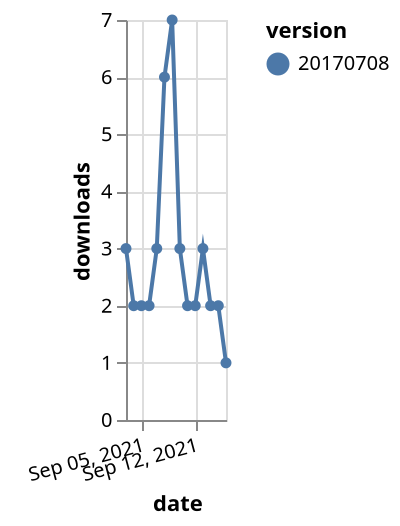 {"$schema": "https://vega.github.io/schema/vega-lite/v5.json", "description": "A simple bar chart with embedded data.", "data": {"values": [{"date": "2021-09-03", "total": 2581, "delta": 3, "version": "20170708"}, {"date": "2021-09-04", "total": 2583, "delta": 2, "version": "20170708"}, {"date": "2021-09-05", "total": 2585, "delta": 2, "version": "20170708"}, {"date": "2021-09-06", "total": 2587, "delta": 2, "version": "20170708"}, {"date": "2021-09-07", "total": 2590, "delta": 3, "version": "20170708"}, {"date": "2021-09-08", "total": 2596, "delta": 6, "version": "20170708"}, {"date": "2021-09-09", "total": 2603, "delta": 7, "version": "20170708"}, {"date": "2021-09-10", "total": 2606, "delta": 3, "version": "20170708"}, {"date": "2021-09-11", "total": 2608, "delta": 2, "version": "20170708"}, {"date": "2021-09-12", "total": 2610, "delta": 2, "version": "20170708"}, {"date": "2021-09-13", "total": 2613, "delta": 3, "version": "20170708"}, {"date": "2021-09-14", "total": 2615, "delta": 2, "version": "20170708"}, {"date": "2021-09-15", "total": 2617, "delta": 2, "version": "20170708"}, {"date": "2021-09-16", "total": 2618, "delta": 1, "version": "20170708"}]}, "width": "container", "mark": {"type": "line", "point": {"filled": true}}, "encoding": {"x": {"field": "date", "type": "temporal", "timeUnit": "yearmonthdate", "title": "date", "axis": {"labelAngle": -15}}, "y": {"field": "delta", "type": "quantitative", "title": "downloads"}, "color": {"field": "version", "type": "nominal"}, "tooltip": {"field": "delta"}}}